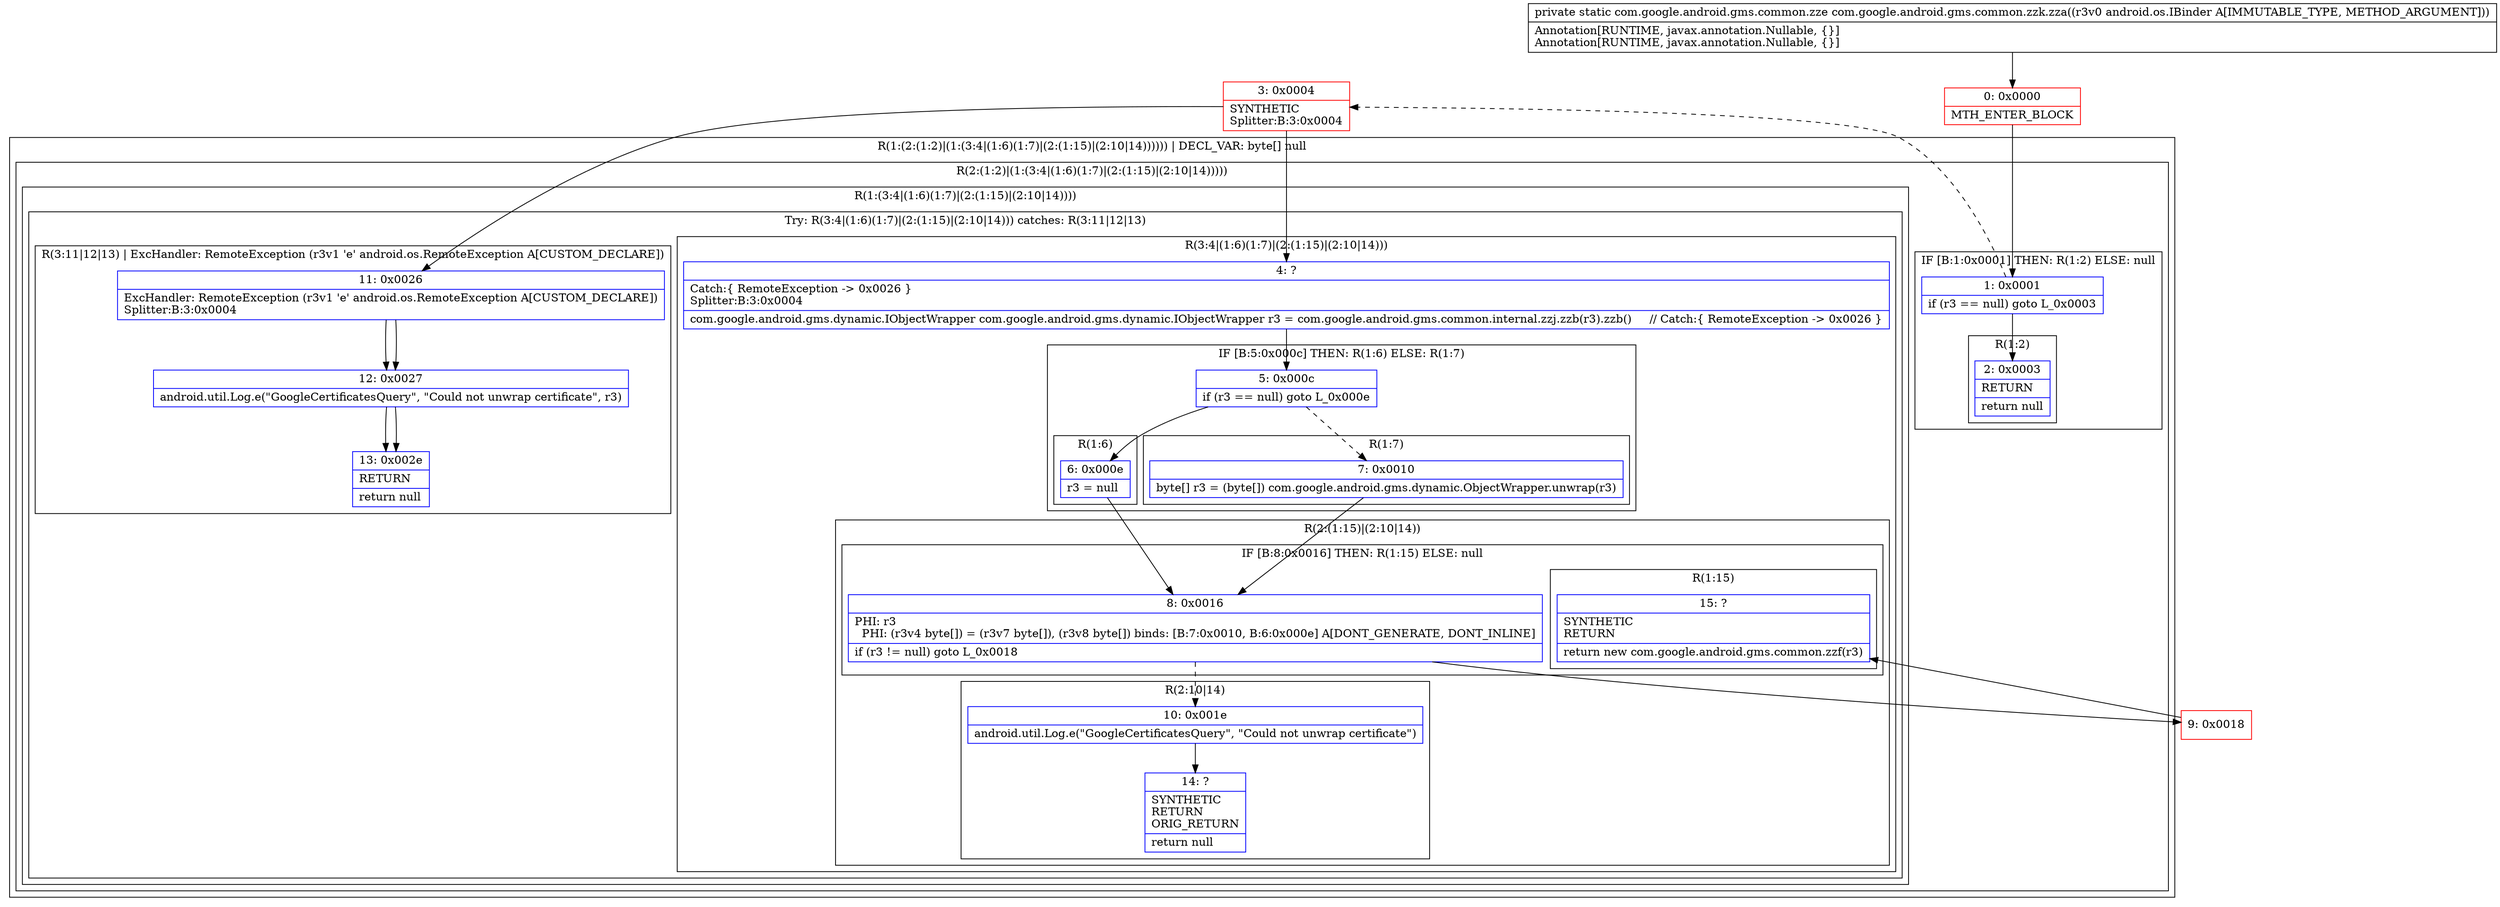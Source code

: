 digraph "CFG forcom.google.android.gms.common.zzk.zza(Landroid\/os\/IBinder;)Lcom\/google\/android\/gms\/common\/zze;" {
subgraph cluster_Region_629665341 {
label = "R(1:(2:(1:2)|(1:(3:4|(1:6)(1:7)|(2:(1:15)|(2:10|14)))))) | DECL_VAR: byte[] null\l";
node [shape=record,color=blue];
subgraph cluster_Region_917904747 {
label = "R(2:(1:2)|(1:(3:4|(1:6)(1:7)|(2:(1:15)|(2:10|14)))))";
node [shape=record,color=blue];
subgraph cluster_IfRegion_1148955150 {
label = "IF [B:1:0x0001] THEN: R(1:2) ELSE: null";
node [shape=record,color=blue];
Node_1 [shape=record,label="{1\:\ 0x0001|if (r3 == null) goto L_0x0003\l}"];
subgraph cluster_Region_1552811605 {
label = "R(1:2)";
node [shape=record,color=blue];
Node_2 [shape=record,label="{2\:\ 0x0003|RETURN\l|return null\l}"];
}
}
subgraph cluster_Region_1189277183 {
label = "R(1:(3:4|(1:6)(1:7)|(2:(1:15)|(2:10|14))))";
node [shape=record,color=blue];
subgraph cluster_TryCatchRegion_1085930765 {
label = "Try: R(3:4|(1:6)(1:7)|(2:(1:15)|(2:10|14))) catches: R(3:11|12|13)";
node [shape=record,color=blue];
subgraph cluster_Region_1150326004 {
label = "R(3:4|(1:6)(1:7)|(2:(1:15)|(2:10|14)))";
node [shape=record,color=blue];
Node_4 [shape=record,label="{4\:\ ?|Catch:\{ RemoteException \-\> 0x0026 \}\lSplitter:B:3:0x0004\l|com.google.android.gms.dynamic.IObjectWrapper com.google.android.gms.dynamic.IObjectWrapper r3 = com.google.android.gms.common.internal.zzj.zzb(r3).zzb()     \/\/ Catch:\{ RemoteException \-\> 0x0026 \}\l}"];
subgraph cluster_IfRegion_204306833 {
label = "IF [B:5:0x000c] THEN: R(1:6) ELSE: R(1:7)";
node [shape=record,color=blue];
Node_5 [shape=record,label="{5\:\ 0x000c|if (r3 == null) goto L_0x000e\l}"];
subgraph cluster_Region_1837635668 {
label = "R(1:6)";
node [shape=record,color=blue];
Node_6 [shape=record,label="{6\:\ 0x000e|r3 = null\l}"];
}
subgraph cluster_Region_1831122624 {
label = "R(1:7)";
node [shape=record,color=blue];
Node_7 [shape=record,label="{7\:\ 0x0010|byte[] r3 = (byte[]) com.google.android.gms.dynamic.ObjectWrapper.unwrap(r3)\l}"];
}
}
subgraph cluster_Region_1493894350 {
label = "R(2:(1:15)|(2:10|14))";
node [shape=record,color=blue];
subgraph cluster_IfRegion_1964707092 {
label = "IF [B:8:0x0016] THEN: R(1:15) ELSE: null";
node [shape=record,color=blue];
Node_8 [shape=record,label="{8\:\ 0x0016|PHI: r3 \l  PHI: (r3v4 byte[]) = (r3v7 byte[]), (r3v8 byte[]) binds: [B:7:0x0010, B:6:0x000e] A[DONT_GENERATE, DONT_INLINE]\l|if (r3 != null) goto L_0x0018\l}"];
subgraph cluster_Region_617061213 {
label = "R(1:15)";
node [shape=record,color=blue];
Node_15 [shape=record,label="{15\:\ ?|SYNTHETIC\lRETURN\l|return new com.google.android.gms.common.zzf(r3)\l}"];
}
}
subgraph cluster_Region_723082077 {
label = "R(2:10|14)";
node [shape=record,color=blue];
Node_10 [shape=record,label="{10\:\ 0x001e|android.util.Log.e(\"GoogleCertificatesQuery\", \"Could not unwrap certificate\")\l}"];
Node_14 [shape=record,label="{14\:\ ?|SYNTHETIC\lRETURN\lORIG_RETURN\l|return null\l}"];
}
}
}
subgraph cluster_Region_716511108 {
label = "R(3:11|12|13) | ExcHandler: RemoteException (r3v1 'e' android.os.RemoteException A[CUSTOM_DECLARE])\l";
node [shape=record,color=blue];
Node_11 [shape=record,label="{11\:\ 0x0026|ExcHandler: RemoteException (r3v1 'e' android.os.RemoteException A[CUSTOM_DECLARE])\lSplitter:B:3:0x0004\l}"];
Node_12 [shape=record,label="{12\:\ 0x0027|android.util.Log.e(\"GoogleCertificatesQuery\", \"Could not unwrap certificate\", r3)\l}"];
Node_13 [shape=record,label="{13\:\ 0x002e|RETURN\l|return null\l}"];
}
}
}
}
}
subgraph cluster_Region_716511108 {
label = "R(3:11|12|13) | ExcHandler: RemoteException (r3v1 'e' android.os.RemoteException A[CUSTOM_DECLARE])\l";
node [shape=record,color=blue];
Node_11 [shape=record,label="{11\:\ 0x0026|ExcHandler: RemoteException (r3v1 'e' android.os.RemoteException A[CUSTOM_DECLARE])\lSplitter:B:3:0x0004\l}"];
Node_12 [shape=record,label="{12\:\ 0x0027|android.util.Log.e(\"GoogleCertificatesQuery\", \"Could not unwrap certificate\", r3)\l}"];
Node_13 [shape=record,label="{13\:\ 0x002e|RETURN\l|return null\l}"];
}
Node_0 [shape=record,color=red,label="{0\:\ 0x0000|MTH_ENTER_BLOCK\l}"];
Node_3 [shape=record,color=red,label="{3\:\ 0x0004|SYNTHETIC\lSplitter:B:3:0x0004\l}"];
Node_9 [shape=record,color=red,label="{9\:\ 0x0018}"];
MethodNode[shape=record,label="{private static com.google.android.gms.common.zze com.google.android.gms.common.zzk.zza((r3v0 android.os.IBinder A[IMMUTABLE_TYPE, METHOD_ARGUMENT]))  | Annotation[RUNTIME, javax.annotation.Nullable, \{\}]\lAnnotation[RUNTIME, javax.annotation.Nullable, \{\}]\l}"];
MethodNode -> Node_0;
Node_1 -> Node_2;
Node_1 -> Node_3[style=dashed];
Node_4 -> Node_5;
Node_5 -> Node_6;
Node_5 -> Node_7[style=dashed];
Node_6 -> Node_8;
Node_7 -> Node_8;
Node_8 -> Node_9;
Node_8 -> Node_10[style=dashed];
Node_10 -> Node_14;
Node_11 -> Node_12;
Node_12 -> Node_13;
Node_11 -> Node_12;
Node_12 -> Node_13;
Node_0 -> Node_1;
Node_3 -> Node_4;
Node_3 -> Node_11;
Node_9 -> Node_15;
}

